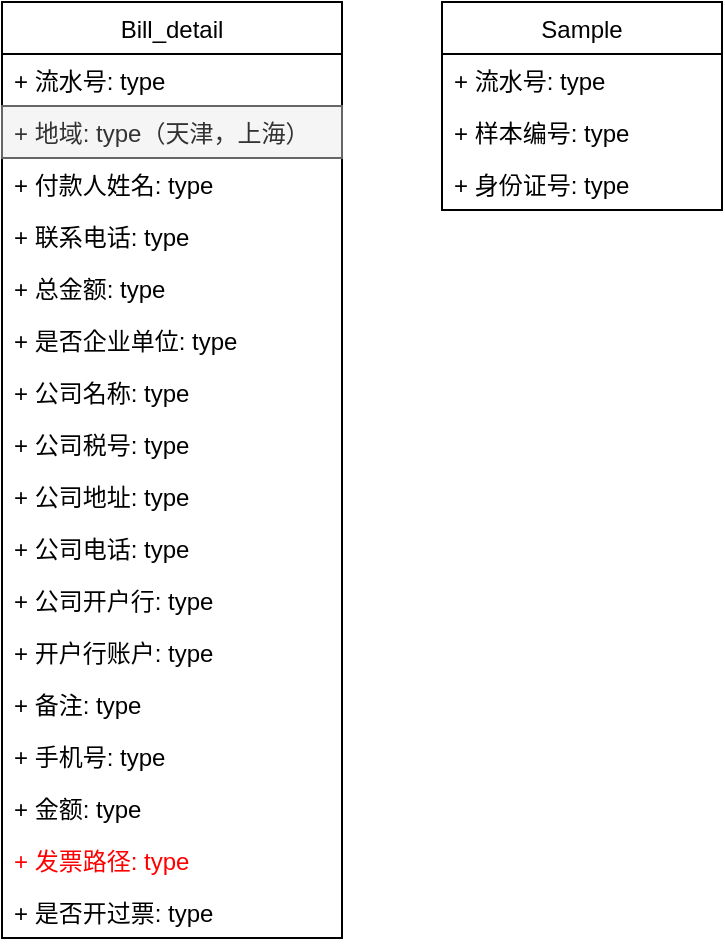 <mxfile version="14.0.1" type="github">
  <diagram id="s_Mh7YFX4Fxh4lu4l7zq" name="第 1 页">
    <mxGraphModel dx="946" dy="623" grid="1" gridSize="10" guides="1" tooltips="1" connect="1" arrows="1" fold="1" page="1" pageScale="1" pageWidth="827" pageHeight="1169" math="0" shadow="0">
      <root>
        <mxCell id="0" />
        <mxCell id="1" parent="0" />
        <mxCell id="O0-mrPKsyyHUA-MnBous-1" value="Bill_detail" style="swimlane;fontStyle=0;childLayout=stackLayout;horizontal=1;startSize=26;fillColor=none;horizontalStack=0;resizeParent=1;resizeParentMax=0;resizeLast=0;collapsible=1;marginBottom=0;" vertex="1" parent="1">
          <mxGeometry x="100" y="30" width="170" height="468" as="geometry" />
        </mxCell>
        <mxCell id="O0-mrPKsyyHUA-MnBous-23" value="+ 流水号: type" style="text;strokeColor=none;fillColor=none;align=left;verticalAlign=top;spacingLeft=4;spacingRight=4;overflow=hidden;rotatable=0;points=[[0,0.5],[1,0.5]];portConstraint=eastwest;" vertex="1" parent="O0-mrPKsyyHUA-MnBous-1">
          <mxGeometry y="26" width="170" height="26" as="geometry" />
        </mxCell>
        <mxCell id="O0-mrPKsyyHUA-MnBous-16" value="+ 地域: type（天津，上海）" style="text;strokeColor=#666666;fillColor=#f5f5f5;align=left;verticalAlign=top;spacingLeft=4;spacingRight=4;overflow=hidden;rotatable=0;points=[[0,0.5],[1,0.5]];portConstraint=eastwest;fontColor=#333333;" vertex="1" parent="O0-mrPKsyyHUA-MnBous-1">
          <mxGeometry y="52" width="170" height="26" as="geometry" />
        </mxCell>
        <mxCell id="O0-mrPKsyyHUA-MnBous-2" value="+ 付款人姓名: type" style="text;strokeColor=none;fillColor=none;align=left;verticalAlign=top;spacingLeft=4;spacingRight=4;overflow=hidden;rotatable=0;points=[[0,0.5],[1,0.5]];portConstraint=eastwest;" vertex="1" parent="O0-mrPKsyyHUA-MnBous-1">
          <mxGeometry y="78" width="170" height="26" as="geometry" />
        </mxCell>
        <mxCell id="O0-mrPKsyyHUA-MnBous-3" value="+ 联系电话: type" style="text;strokeColor=none;fillColor=none;align=left;verticalAlign=top;spacingLeft=4;spacingRight=4;overflow=hidden;rotatable=0;points=[[0,0.5],[1,0.5]];portConstraint=eastwest;" vertex="1" parent="O0-mrPKsyyHUA-MnBous-1">
          <mxGeometry y="104" width="170" height="26" as="geometry" />
        </mxCell>
        <mxCell id="O0-mrPKsyyHUA-MnBous-15" value="+ 总金额: type" style="text;strokeColor=none;fillColor=none;align=left;verticalAlign=top;spacingLeft=4;spacingRight=4;overflow=hidden;rotatable=0;points=[[0,0.5],[1,0.5]];portConstraint=eastwest;" vertex="1" parent="O0-mrPKsyyHUA-MnBous-1">
          <mxGeometry y="130" width="170" height="26" as="geometry" />
        </mxCell>
        <mxCell id="O0-mrPKsyyHUA-MnBous-14" value="+ 是否企业单位: type" style="text;strokeColor=none;fillColor=none;align=left;verticalAlign=top;spacingLeft=4;spacingRight=4;overflow=hidden;rotatable=0;points=[[0,0.5],[1,0.5]];portConstraint=eastwest;" vertex="1" parent="O0-mrPKsyyHUA-MnBous-1">
          <mxGeometry y="156" width="170" height="26" as="geometry" />
        </mxCell>
        <mxCell id="O0-mrPKsyyHUA-MnBous-13" value="+ 公司名称: type" style="text;strokeColor=none;fillColor=none;align=left;verticalAlign=top;spacingLeft=4;spacingRight=4;overflow=hidden;rotatable=0;points=[[0,0.5],[1,0.5]];portConstraint=eastwest;" vertex="1" parent="O0-mrPKsyyHUA-MnBous-1">
          <mxGeometry y="182" width="170" height="26" as="geometry" />
        </mxCell>
        <mxCell id="O0-mrPKsyyHUA-MnBous-18" value="+ 公司税号: type" style="text;strokeColor=none;fillColor=none;align=left;verticalAlign=top;spacingLeft=4;spacingRight=4;overflow=hidden;rotatable=0;points=[[0,0.5],[1,0.5]];portConstraint=eastwest;" vertex="1" parent="O0-mrPKsyyHUA-MnBous-1">
          <mxGeometry y="208" width="170" height="26" as="geometry" />
        </mxCell>
        <mxCell id="O0-mrPKsyyHUA-MnBous-17" value="+ 公司地址: type" style="text;strokeColor=none;fillColor=none;align=left;verticalAlign=top;spacingLeft=4;spacingRight=4;overflow=hidden;rotatable=0;points=[[0,0.5],[1,0.5]];portConstraint=eastwest;" vertex="1" parent="O0-mrPKsyyHUA-MnBous-1">
          <mxGeometry y="234" width="170" height="26" as="geometry" />
        </mxCell>
        <mxCell id="O0-mrPKsyyHUA-MnBous-12" value="+ 公司电话: type" style="text;strokeColor=none;fillColor=none;align=left;verticalAlign=top;spacingLeft=4;spacingRight=4;overflow=hidden;rotatable=0;points=[[0,0.5],[1,0.5]];portConstraint=eastwest;" vertex="1" parent="O0-mrPKsyyHUA-MnBous-1">
          <mxGeometry y="260" width="170" height="26" as="geometry" />
        </mxCell>
        <mxCell id="O0-mrPKsyyHUA-MnBous-19" value="+ 公司开户行: type" style="text;strokeColor=none;fillColor=none;align=left;verticalAlign=top;spacingLeft=4;spacingRight=4;overflow=hidden;rotatable=0;points=[[0,0.5],[1,0.5]];portConstraint=eastwest;" vertex="1" parent="O0-mrPKsyyHUA-MnBous-1">
          <mxGeometry y="286" width="170" height="26" as="geometry" />
        </mxCell>
        <mxCell id="O0-mrPKsyyHUA-MnBous-20" value="+ 开户行账户: type" style="text;strokeColor=none;fillColor=none;align=left;verticalAlign=top;spacingLeft=4;spacingRight=4;overflow=hidden;rotatable=0;points=[[0,0.5],[1,0.5]];portConstraint=eastwest;" vertex="1" parent="O0-mrPKsyyHUA-MnBous-1">
          <mxGeometry y="312" width="170" height="26" as="geometry" />
        </mxCell>
        <mxCell id="O0-mrPKsyyHUA-MnBous-11" value="+ 备注: type" style="text;strokeColor=none;fillColor=none;align=left;verticalAlign=top;spacingLeft=4;spacingRight=4;overflow=hidden;rotatable=0;points=[[0,0.5],[1,0.5]];portConstraint=eastwest;" vertex="1" parent="O0-mrPKsyyHUA-MnBous-1">
          <mxGeometry y="338" width="170" height="26" as="geometry" />
        </mxCell>
        <mxCell id="O0-mrPKsyyHUA-MnBous-10" value="+ 手机号: type" style="text;strokeColor=none;fillColor=none;align=left;verticalAlign=top;spacingLeft=4;spacingRight=4;overflow=hidden;rotatable=0;points=[[0,0.5],[1,0.5]];portConstraint=eastwest;" vertex="1" parent="O0-mrPKsyyHUA-MnBous-1">
          <mxGeometry y="364" width="170" height="26" as="geometry" />
        </mxCell>
        <mxCell id="O0-mrPKsyyHUA-MnBous-21" value="+ 金额: type" style="text;strokeColor=none;fillColor=none;align=left;verticalAlign=top;spacingLeft=4;spacingRight=4;overflow=hidden;rotatable=0;points=[[0,0.5],[1,0.5]];portConstraint=eastwest;" vertex="1" parent="O0-mrPKsyyHUA-MnBous-1">
          <mxGeometry y="390" width="170" height="26" as="geometry" />
        </mxCell>
        <mxCell id="O0-mrPKsyyHUA-MnBous-22" value="+ 发票路径: type" style="text;strokeColor=none;fillColor=none;align=left;verticalAlign=top;spacingLeft=4;spacingRight=4;overflow=hidden;rotatable=0;points=[[0,0.5],[1,0.5]];portConstraint=eastwest;fontColor=#FF0000;" vertex="1" parent="O0-mrPKsyyHUA-MnBous-1">
          <mxGeometry y="416" width="170" height="26" as="geometry" />
        </mxCell>
        <mxCell id="O0-mrPKsyyHUA-MnBous-4" value="+ 是否开过票: type" style="text;strokeColor=none;fillColor=none;align=left;verticalAlign=top;spacingLeft=4;spacingRight=4;overflow=hidden;rotatable=0;points=[[0,0.5],[1,0.5]];portConstraint=eastwest;" vertex="1" parent="O0-mrPKsyyHUA-MnBous-1">
          <mxGeometry y="442" width="170" height="26" as="geometry" />
        </mxCell>
        <mxCell id="O0-mrPKsyyHUA-MnBous-5" value="Sample" style="swimlane;fontStyle=0;childLayout=stackLayout;horizontal=1;startSize=26;fillColor=none;horizontalStack=0;resizeParent=1;resizeParentMax=0;resizeLast=0;collapsible=1;marginBottom=0;" vertex="1" parent="1">
          <mxGeometry x="320" y="30" width="140" height="104" as="geometry" />
        </mxCell>
        <mxCell id="O0-mrPKsyyHUA-MnBous-6" value="+ 流水号: type" style="text;strokeColor=none;fillColor=none;align=left;verticalAlign=top;spacingLeft=4;spacingRight=4;overflow=hidden;rotatable=0;points=[[0,0.5],[1,0.5]];portConstraint=eastwest;" vertex="1" parent="O0-mrPKsyyHUA-MnBous-5">
          <mxGeometry y="26" width="140" height="26" as="geometry" />
        </mxCell>
        <mxCell id="O0-mrPKsyyHUA-MnBous-7" value="+ 样本编号: type" style="text;strokeColor=none;fillColor=none;align=left;verticalAlign=top;spacingLeft=4;spacingRight=4;overflow=hidden;rotatable=0;points=[[0,0.5],[1,0.5]];portConstraint=eastwest;" vertex="1" parent="O0-mrPKsyyHUA-MnBous-5">
          <mxGeometry y="52" width="140" height="26" as="geometry" />
        </mxCell>
        <mxCell id="O0-mrPKsyyHUA-MnBous-8" value="+ 身份证号: type" style="text;strokeColor=none;fillColor=none;align=left;verticalAlign=top;spacingLeft=4;spacingRight=4;overflow=hidden;rotatable=0;points=[[0,0.5],[1,0.5]];portConstraint=eastwest;" vertex="1" parent="O0-mrPKsyyHUA-MnBous-5">
          <mxGeometry y="78" width="140" height="26" as="geometry" />
        </mxCell>
      </root>
    </mxGraphModel>
  </diagram>
</mxfile>
